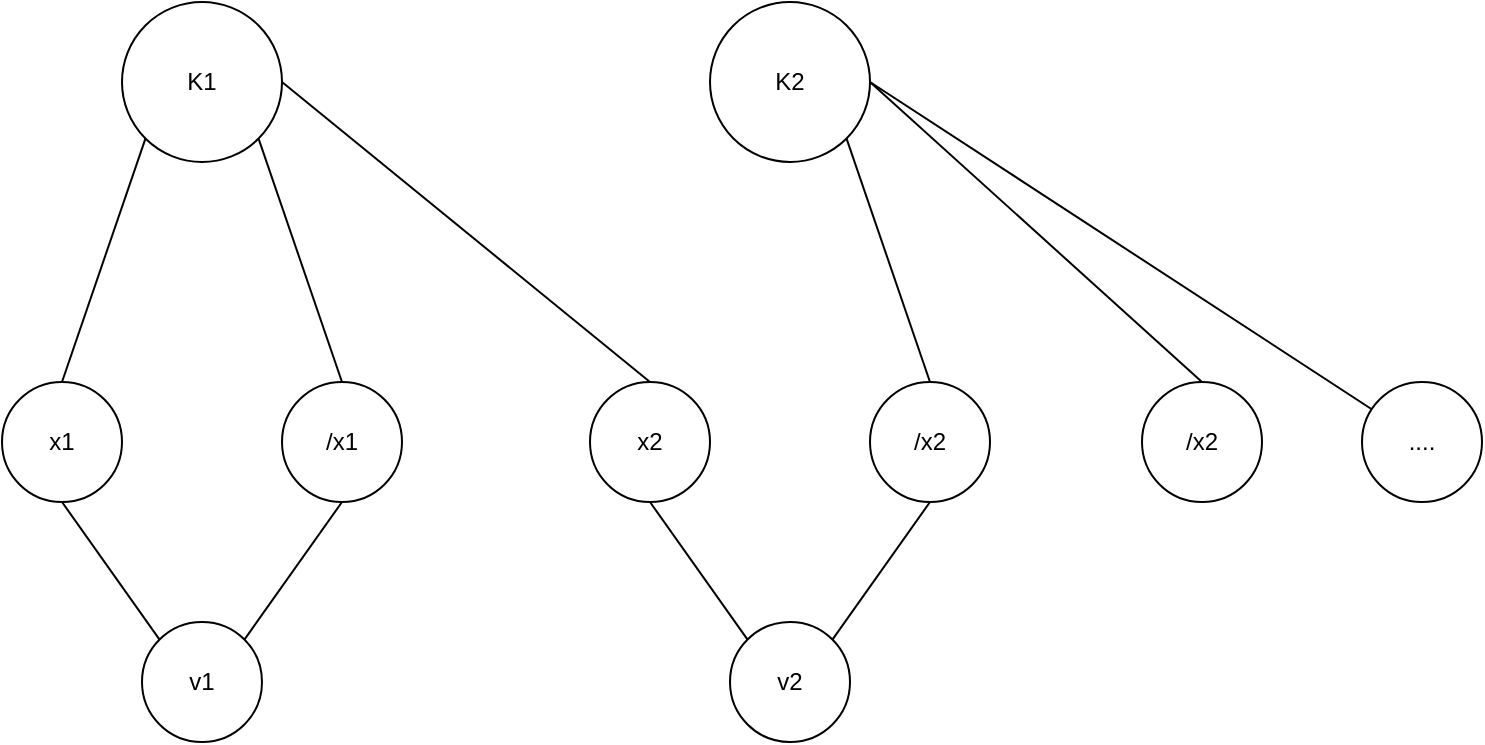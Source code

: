 <mxfile>
    <diagram id="-P4JsTlMUECGII5zizb_" name="Seite-2">
        <mxGraphModel dx="1021" dy="790" grid="1" gridSize="10" guides="1" tooltips="1" connect="1" arrows="1" fold="1" page="1" pageScale="1" pageWidth="827" pageHeight="1169" math="0" shadow="0">
            <root>
                <mxCell id="obwBhj8SrD_YZfRNhSHm-0"/>
                <mxCell id="obwBhj8SrD_YZfRNhSHm-1" parent="obwBhj8SrD_YZfRNhSHm-0"/>
                <mxCell id="obwBhj8SrD_YZfRNhSHm-10" style="edgeStyle=none;html=1;exitX=0;exitY=1;exitDx=0;exitDy=0;entryX=0.5;entryY=0;entryDx=0;entryDy=0;endArrow=none;endFill=0;" edge="1" parent="obwBhj8SrD_YZfRNhSHm-1" source="obwBhj8SrD_YZfRNhSHm-2" target="obwBhj8SrD_YZfRNhSHm-4">
                    <mxGeometry relative="1" as="geometry"/>
                </mxCell>
                <mxCell id="obwBhj8SrD_YZfRNhSHm-11" style="edgeStyle=none;html=1;exitX=1;exitY=1;exitDx=0;exitDy=0;entryX=0.5;entryY=0;entryDx=0;entryDy=0;endArrow=none;endFill=0;" edge="1" parent="obwBhj8SrD_YZfRNhSHm-1" source="obwBhj8SrD_YZfRNhSHm-2" target="obwBhj8SrD_YZfRNhSHm-5">
                    <mxGeometry relative="1" as="geometry"/>
                </mxCell>
                <mxCell id="obwBhj8SrD_YZfRNhSHm-12" style="edgeStyle=none;html=1;exitX=1;exitY=0.5;exitDx=0;exitDy=0;entryX=0.5;entryY=0;entryDx=0;entryDy=0;endArrow=none;endFill=0;" edge="1" parent="obwBhj8SrD_YZfRNhSHm-1" source="obwBhj8SrD_YZfRNhSHm-2" target="obwBhj8SrD_YZfRNhSHm-7">
                    <mxGeometry relative="1" as="geometry"/>
                </mxCell>
                <mxCell id="obwBhj8SrD_YZfRNhSHm-2" value="K1" style="ellipse;whiteSpace=wrap;html=1;aspect=fixed;" vertex="1" parent="obwBhj8SrD_YZfRNhSHm-1">
                    <mxGeometry x="120" y="70" width="80" height="80" as="geometry"/>
                </mxCell>
                <mxCell id="obwBhj8SrD_YZfRNhSHm-14" style="edgeStyle=none;html=1;exitX=1;exitY=1;exitDx=0;exitDy=0;entryX=0.5;entryY=0;entryDx=0;entryDy=0;endArrow=none;endFill=0;" edge="1" parent="obwBhj8SrD_YZfRNhSHm-1" source="obwBhj8SrD_YZfRNhSHm-3" target="obwBhj8SrD_YZfRNhSHm-8">
                    <mxGeometry relative="1" as="geometry"/>
                </mxCell>
                <mxCell id="obwBhj8SrD_YZfRNhSHm-15" style="edgeStyle=none;html=1;exitX=1;exitY=0.5;exitDx=0;exitDy=0;entryX=0.5;entryY=0;entryDx=0;entryDy=0;endArrow=none;endFill=0;" edge="1" parent="obwBhj8SrD_YZfRNhSHm-1" source="obwBhj8SrD_YZfRNhSHm-3" target="obwBhj8SrD_YZfRNhSHm-9">
                    <mxGeometry relative="1" as="geometry"/>
                </mxCell>
                <mxCell id="obwBhj8SrD_YZfRNhSHm-16" style="edgeStyle=none;html=1;exitX=1;exitY=0.5;exitDx=0;exitDy=0;endArrow=none;endFill=0;" edge="1" parent="obwBhj8SrD_YZfRNhSHm-1" source="obwBhj8SrD_YZfRNhSHm-3" target="obwBhj8SrD_YZfRNhSHm-17">
                    <mxGeometry relative="1" as="geometry">
                        <mxPoint x="760" y="260" as="targetPoint"/>
                    </mxGeometry>
                </mxCell>
                <mxCell id="obwBhj8SrD_YZfRNhSHm-3" value="K2" style="ellipse;whiteSpace=wrap;html=1;aspect=fixed;" vertex="1" parent="obwBhj8SrD_YZfRNhSHm-1">
                    <mxGeometry x="414" y="70" width="80" height="80" as="geometry"/>
                </mxCell>
                <mxCell id="obwBhj8SrD_YZfRNhSHm-20" style="edgeStyle=none;html=1;exitX=0.5;exitY=1;exitDx=0;exitDy=0;entryX=0;entryY=0;entryDx=0;entryDy=0;endArrow=none;endFill=0;" edge="1" parent="obwBhj8SrD_YZfRNhSHm-1" source="obwBhj8SrD_YZfRNhSHm-4" target="obwBhj8SrD_YZfRNhSHm-18">
                    <mxGeometry relative="1" as="geometry"/>
                </mxCell>
                <mxCell id="obwBhj8SrD_YZfRNhSHm-4" value="x1" style="ellipse;whiteSpace=wrap;html=1;aspect=fixed;" vertex="1" parent="obwBhj8SrD_YZfRNhSHm-1">
                    <mxGeometry x="60" y="260" width="60" height="60" as="geometry"/>
                </mxCell>
                <mxCell id="obwBhj8SrD_YZfRNhSHm-21" style="edgeStyle=none;html=1;exitX=0.5;exitY=1;exitDx=0;exitDy=0;entryX=1;entryY=0;entryDx=0;entryDy=0;endArrow=none;endFill=0;" edge="1" parent="obwBhj8SrD_YZfRNhSHm-1" source="obwBhj8SrD_YZfRNhSHm-5" target="obwBhj8SrD_YZfRNhSHm-18">
                    <mxGeometry relative="1" as="geometry"/>
                </mxCell>
                <mxCell id="obwBhj8SrD_YZfRNhSHm-5" value="/x1" style="ellipse;whiteSpace=wrap;html=1;aspect=fixed;" vertex="1" parent="obwBhj8SrD_YZfRNhSHm-1">
                    <mxGeometry x="200" y="260" width="60" height="60" as="geometry"/>
                </mxCell>
                <mxCell id="obwBhj8SrD_YZfRNhSHm-22" style="edgeStyle=none;html=1;exitX=0.5;exitY=1;exitDx=0;exitDy=0;entryX=0;entryY=0;entryDx=0;entryDy=0;endArrow=none;endFill=0;" edge="1" parent="obwBhj8SrD_YZfRNhSHm-1" source="obwBhj8SrD_YZfRNhSHm-7" target="obwBhj8SrD_YZfRNhSHm-19">
                    <mxGeometry relative="1" as="geometry"/>
                </mxCell>
                <mxCell id="obwBhj8SrD_YZfRNhSHm-7" value="x2" style="ellipse;whiteSpace=wrap;html=1;aspect=fixed;" vertex="1" parent="obwBhj8SrD_YZfRNhSHm-1">
                    <mxGeometry x="354" y="260" width="60" height="60" as="geometry"/>
                </mxCell>
                <mxCell id="obwBhj8SrD_YZfRNhSHm-23" style="edgeStyle=none;html=1;exitX=0.5;exitY=1;exitDx=0;exitDy=0;entryX=1;entryY=0;entryDx=0;entryDy=0;endArrow=none;endFill=0;" edge="1" parent="obwBhj8SrD_YZfRNhSHm-1" source="obwBhj8SrD_YZfRNhSHm-8" target="obwBhj8SrD_YZfRNhSHm-19">
                    <mxGeometry relative="1" as="geometry"/>
                </mxCell>
                <mxCell id="obwBhj8SrD_YZfRNhSHm-8" value="/x2" style="ellipse;whiteSpace=wrap;html=1;aspect=fixed;" vertex="1" parent="obwBhj8SrD_YZfRNhSHm-1">
                    <mxGeometry x="494" y="260" width="60" height="60" as="geometry"/>
                </mxCell>
                <mxCell id="obwBhj8SrD_YZfRNhSHm-9" value="/x2" style="ellipse;whiteSpace=wrap;html=1;aspect=fixed;" vertex="1" parent="obwBhj8SrD_YZfRNhSHm-1">
                    <mxGeometry x="630" y="260" width="60" height="60" as="geometry"/>
                </mxCell>
                <mxCell id="obwBhj8SrD_YZfRNhSHm-17" value="...." style="ellipse;whiteSpace=wrap;html=1;aspect=fixed;" vertex="1" parent="obwBhj8SrD_YZfRNhSHm-1">
                    <mxGeometry x="740" y="260" width="60" height="60" as="geometry"/>
                </mxCell>
                <mxCell id="obwBhj8SrD_YZfRNhSHm-18" value="v1" style="ellipse;whiteSpace=wrap;html=1;aspect=fixed;" vertex="1" parent="obwBhj8SrD_YZfRNhSHm-1">
                    <mxGeometry x="130" y="380" width="60" height="60" as="geometry"/>
                </mxCell>
                <mxCell id="obwBhj8SrD_YZfRNhSHm-19" value="v2" style="ellipse;whiteSpace=wrap;html=1;aspect=fixed;" vertex="1" parent="obwBhj8SrD_YZfRNhSHm-1">
                    <mxGeometry x="424" y="380" width="60" height="60" as="geometry"/>
                </mxCell>
            </root>
        </mxGraphModel>
    </diagram>
</mxfile>